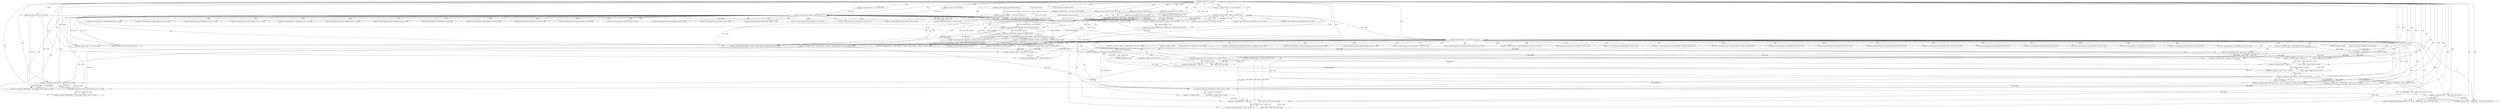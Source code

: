 
digraph "FUN6" {  

"1066" [label = "(METHOD,FUN6)<SUB>76</SUB>" ]

"1317" [label = "(METHOD_RETURN,void)<SUB>76</SUB>" ]

"1067" [label = "(PARAM,float (*VAR8)[2])<SUB>76</SUB>" ]

"1068" [label = "(PARAM,float (*VAR21)[2])<SUB>76</SUB>" ]

"1069" [label = "(PARAM,float (*VAR22)[VAR23 + VAR24][2])<SUB>77</SUB>" ]

"1070" [label = "(PARAM,const float VAR25[2])<SUB>78</SUB>" ]

"1071" [label = "(PARAM,const float (*VAR26)[2])<SUB>78</SUB>" ]

"1072" [label = "(PARAM,const float *VAR27)<SUB>79</SUB>" ]

"1073" [label = "(PARAM,float VAR28)<SUB>80</SUB>" ]

"1074" [label = "(PARAM,int VAR20)<SUB>81</SUB>" ]

"1077" [label = "(&lt;operator&gt;.assignment,VAR29[] = { 0.65143905753106f,\012                               0.56471812200776f,\012                               0.48954165955695f })<SUB>83</SUB>" ]

"1091" [label = "(&lt;operator&gt;.lessThan,VAR32 &lt; VAR31)<SUB>89</SUB>" ]

"1094" [label = "(&lt;operator&gt;.postIncrement,VAR32++)<SUB>89</SUB>" ]

"1096" [label = "(&lt;operator&gt;.assignment,VAR30[VAR32] = VAR29[VAR32] * VAR28)<SUB>90</SUB>" ]

"1110" [label = "(&lt;operator&gt;.lessThan,VAR4 &lt; VAR20)<SUB>92</SUB>" ]

"1113" [label = "(&lt;operator&gt;.postIncrement,VAR4++)<SUB>92</SUB>" ]

"1079" [label = "(&lt;operator&gt;.arrayInitializer,{ 0.65143905753106f,\012                               0.56471812200776f,\012                               0.48954165955695f })<SUB>83</SUB>" ]

"1088" [label = "(&lt;operator&gt;.assignment,VAR32 = 0)<SUB>89</SUB>" ]

"1107" [label = "(&lt;operator&gt;.assignment,VAR4 = 0)<SUB>92</SUB>" ]

"1117" [label = "(&lt;operator&gt;.assignment,VAR33 = VAR21[VAR4][0] * VAR25[0] - VAR21[VAR4][1] * VAR25[1])<SUB>93</SUB>" ]

"1139" [label = "(&lt;operator&gt;.assignment,VAR34 = VAR21[VAR4][0] * VAR25[1] + VAR21[VAR4][1] * VAR25[0])<SUB>94</SUB>" ]

"1295" [label = "(&lt;operator&gt;.assignment,VAR8[VAR4][0] = VAR27[VAR4] * VAR33)<SUB>111</SUB>" ]

"1306" [label = "(&lt;operator&gt;.assignment,VAR8[VAR4][1] = VAR27[VAR4] * VAR34)<SUB>112</SUB>" ]

"1100" [label = "(&lt;operator&gt;.multiplication,VAR29[VAR32] * VAR28)<SUB>90</SUB>" ]

"1165" [label = "(&lt;operator&gt;.lessThan,VAR32 &lt; VAR31)<SUB>95</SUB>" ]

"1168" [label = "(&lt;operator&gt;.postIncrement,VAR32++)<SUB>95</SUB>" ]

"1119" [label = "(&lt;operator&gt;.subtraction,VAR21[VAR4][0] * VAR25[0] - VAR21[VAR4][1] * VAR25[1])<SUB>93</SUB>" ]

"1141" [label = "(&lt;operator&gt;.addition,VAR21[VAR4][0] * VAR25[1] + VAR21[VAR4][1] * VAR25[0])<SUB>94</SUB>" ]

"1162" [label = "(&lt;operator&gt;.assignment,VAR32 = 0)<SUB>95</SUB>" ]

"1172" [label = "(&lt;operator&gt;.assignment,VAR35                = VAR30[VAR32] * VAR33)<SUB>96</SUB>" ]

"1180" [label = "(&lt;operator&gt;.assignment,VAR36                = VAR30[VAR32] * VAR34)<SUB>97</SUB>" ]

"1188" [label = "(&lt;operator&gt;.assignment,VAR37       = VAR22[VAR32][VAR4+2-VAR32][0])<SUB>98</SUB>" ]

"1202" [label = "(&lt;operator&gt;.assignment,VAR38       = VAR22[VAR32][VAR4+2-VAR32][1])<SUB>99</SUB>" ]

"1216" [label = "(&lt;operator&gt;.assignment,VAR39 = VAR26[VAR32][0])<SUB>100</SUB>" ]

"1224" [label = "(&lt;operator&gt;.assignment,VAR40 = VAR26[VAR32][1])<SUB>101</SUB>" ]

"1232" [label = "(&lt;operator&gt;.assignment,VAR41 = VAR33)<SUB>102</SUB>" ]

"1236" [label = "(&lt;operator&gt;.assignment,VAR42 = VAR34)<SUB>103</SUB>" ]

"1239" [label = "(&lt;operator&gt;.assignment,VAR33 = VAR37 * VAR39 -\012                    VAR38 * VAR40 - VAR35)<SUB>104</SUB>" ]

"1250" [label = "(&lt;operator&gt;.assignment,VAR34 = VAR37 * VAR40 +\012                    VAR38 * VAR39 - VAR36)<SUB>106</SUB>" ]

"1261" [label = "(&lt;operator&gt;.assignment,VAR22[VAR32][VAR4+5][0] = VAR41 + VAR30[VAR32] * VAR33)<SUB>108</SUB>" ]

"1278" [label = "(&lt;operator&gt;.assignment,VAR22[VAR32][VAR4+5][1] = VAR42 + VAR30[VAR32] * VAR34)<SUB>109</SUB>" ]

"1301" [label = "(&lt;operator&gt;.multiplication,VAR27[VAR4] * VAR33)<SUB>111</SUB>" ]

"1312" [label = "(&lt;operator&gt;.multiplication,VAR27[VAR4] * VAR34)<SUB>112</SUB>" ]

"1120" [label = "(&lt;operator&gt;.multiplication,VAR21[VAR4][0] * VAR25[0])<SUB>93</SUB>" ]

"1129" [label = "(&lt;operator&gt;.multiplication,VAR21[VAR4][1] * VAR25[1])<SUB>93</SUB>" ]

"1142" [label = "(&lt;operator&gt;.multiplication,VAR21[VAR4][0] * VAR25[1])<SUB>94</SUB>" ]

"1151" [label = "(&lt;operator&gt;.multiplication,VAR21[VAR4][1] * VAR25[0])<SUB>94</SUB>" ]

"1174" [label = "(&lt;operator&gt;.multiplication,VAR30[VAR32] * VAR33)<SUB>96</SUB>" ]

"1182" [label = "(&lt;operator&gt;.multiplication,VAR30[VAR32] * VAR34)<SUB>97</SUB>" ]

"1241" [label = "(&lt;operator&gt;.subtraction,VAR37 * VAR39 -\012                    VAR38 * VAR40 - VAR35)<SUB>104</SUB>" ]

"1252" [label = "(&lt;operator&gt;.subtraction,VAR37 * VAR40 +\012                    VAR38 * VAR39 - VAR36)<SUB>106</SUB>" ]

"1271" [label = "(&lt;operator&gt;.addition,VAR41 + VAR30[VAR32] * VAR33)<SUB>108</SUB>" ]

"1288" [label = "(&lt;operator&gt;.addition,VAR42 + VAR30[VAR32] * VAR34)<SUB>109</SUB>" ]

"1242" [label = "(&lt;operator&gt;.subtraction,VAR37 * VAR39 -\012                    VAR38 * VAR40)<SUB>104</SUB>" ]

"1253" [label = "(&lt;operator&gt;.addition,VAR37 * VAR40 +\012                    VAR38 * VAR39)<SUB>106</SUB>" ]

"1273" [label = "(&lt;operator&gt;.multiplication,VAR30[VAR32] * VAR33)<SUB>108</SUB>" ]

"1290" [label = "(&lt;operator&gt;.multiplication,VAR30[VAR32] * VAR34)<SUB>109</SUB>" ]

"1195" [label = "(&lt;operator&gt;.subtraction,VAR4+2-VAR32)<SUB>98</SUB>" ]

"1209" [label = "(&lt;operator&gt;.subtraction,VAR4+2-VAR32)<SUB>99</SUB>" ]

"1243" [label = "(&lt;operator&gt;.multiplication,VAR37 * VAR39)<SUB>104</SUB>" ]

"1246" [label = "(&lt;operator&gt;.multiplication,VAR38 * VAR40)<SUB>105</SUB>" ]

"1254" [label = "(&lt;operator&gt;.multiplication,VAR37 * VAR40)<SUB>106</SUB>" ]

"1257" [label = "(&lt;operator&gt;.multiplication,VAR38 * VAR39)<SUB>107</SUB>" ]

"1267" [label = "(&lt;operator&gt;.addition,VAR4+5)<SUB>108</SUB>" ]

"1284" [label = "(&lt;operator&gt;.addition,VAR4+5)<SUB>109</SUB>" ]

"1196" [label = "(&lt;operator&gt;.addition,VAR4+2)<SUB>98</SUB>" ]

"1210" [label = "(&lt;operator&gt;.addition,VAR4+2)<SUB>99</SUB>" ]

"1097" [label = "(&lt;operator&gt;.indirectIndexAccess,VAR30[VAR32])<SUB>90</SUB>" ]

"1101" [label = "(&lt;operator&gt;.indirectIndexAccess,VAR29[VAR32])<SUB>90</SUB>" ]

"1296" [label = "(&lt;operator&gt;.indirectIndexAccess,VAR8[VAR4][0])<SUB>111</SUB>" ]

"1307" [label = "(&lt;operator&gt;.indirectIndexAccess,VAR8[VAR4][1])<SUB>112</SUB>" ]

"1297" [label = "(&lt;operator&gt;.indirectIndexAccess,VAR8[VAR4])<SUB>111</SUB>" ]

"1302" [label = "(&lt;operator&gt;.indirectIndexAccess,VAR27[VAR4])<SUB>111</SUB>" ]

"1308" [label = "(&lt;operator&gt;.indirectIndexAccess,VAR8[VAR4])<SUB>112</SUB>" ]

"1313" [label = "(&lt;operator&gt;.indirectIndexAccess,VAR27[VAR4])<SUB>112</SUB>" ]

"1121" [label = "(&lt;operator&gt;.indirectIndexAccess,VAR21[VAR4][0])<SUB>93</SUB>" ]

"1126" [label = "(&lt;operator&gt;.indirectIndexAccess,VAR25[0])<SUB>93</SUB>" ]

"1130" [label = "(&lt;operator&gt;.indirectIndexAccess,VAR21[VAR4][1])<SUB>93</SUB>" ]

"1135" [label = "(&lt;operator&gt;.indirectIndexAccess,VAR25[1])<SUB>93</SUB>" ]

"1143" [label = "(&lt;operator&gt;.indirectIndexAccess,VAR21[VAR4][0])<SUB>94</SUB>" ]

"1148" [label = "(&lt;operator&gt;.indirectIndexAccess,VAR25[1])<SUB>94</SUB>" ]

"1152" [label = "(&lt;operator&gt;.indirectIndexAccess,VAR21[VAR4][1])<SUB>94</SUB>" ]

"1157" [label = "(&lt;operator&gt;.indirectIndexAccess,VAR25[0])<SUB>94</SUB>" ]

"1190" [label = "(&lt;operator&gt;.indirectIndexAccess,VAR22[VAR32][VAR4+2-VAR32][0])<SUB>98</SUB>" ]

"1204" [label = "(&lt;operator&gt;.indirectIndexAccess,VAR22[VAR32][VAR4+2-VAR32][1])<SUB>99</SUB>" ]

"1218" [label = "(&lt;operator&gt;.indirectIndexAccess,VAR26[VAR32][0])<SUB>100</SUB>" ]

"1226" [label = "(&lt;operator&gt;.indirectIndexAccess,VAR26[VAR32][1])<SUB>101</SUB>" ]

"1262" [label = "(&lt;operator&gt;.indirectIndexAccess,VAR22[VAR32][VAR4+5][0])<SUB>108</SUB>" ]

"1279" [label = "(&lt;operator&gt;.indirectIndexAccess,VAR22[VAR32][VAR4+5][1])<SUB>109</SUB>" ]

"1122" [label = "(&lt;operator&gt;.indirectIndexAccess,VAR21[VAR4])<SUB>93</SUB>" ]

"1131" [label = "(&lt;operator&gt;.indirectIndexAccess,VAR21[VAR4])<SUB>93</SUB>" ]

"1144" [label = "(&lt;operator&gt;.indirectIndexAccess,VAR21[VAR4])<SUB>94</SUB>" ]

"1153" [label = "(&lt;operator&gt;.indirectIndexAccess,VAR21[VAR4])<SUB>94</SUB>" ]

"1175" [label = "(&lt;operator&gt;.indirectIndexAccess,VAR30[VAR32])<SUB>96</SUB>" ]

"1183" [label = "(&lt;operator&gt;.indirectIndexAccess,VAR30[VAR32])<SUB>97</SUB>" ]

"1191" [label = "(&lt;operator&gt;.indirectIndexAccess,VAR22[VAR32][VAR4+2-VAR32])<SUB>98</SUB>" ]

"1205" [label = "(&lt;operator&gt;.indirectIndexAccess,VAR22[VAR32][VAR4+2-VAR32])<SUB>99</SUB>" ]

"1219" [label = "(&lt;operator&gt;.indirectIndexAccess,VAR26[VAR32])<SUB>100</SUB>" ]

"1227" [label = "(&lt;operator&gt;.indirectIndexAccess,VAR26[VAR32])<SUB>101</SUB>" ]

"1263" [label = "(&lt;operator&gt;.indirectIndexAccess,VAR22[VAR32][VAR4+5])<SUB>108</SUB>" ]

"1280" [label = "(&lt;operator&gt;.indirectIndexAccess,VAR22[VAR32][VAR4+5])<SUB>109</SUB>" ]

"1192" [label = "(&lt;operator&gt;.indirectIndexAccess,VAR22[VAR32])<SUB>98</SUB>" ]

"1206" [label = "(&lt;operator&gt;.indirectIndexAccess,VAR22[VAR32])<SUB>99</SUB>" ]

"1264" [label = "(&lt;operator&gt;.indirectIndexAccess,VAR22[VAR32])<SUB>108</SUB>" ]

"1274" [label = "(&lt;operator&gt;.indirectIndexAccess,VAR30[VAR32])<SUB>108</SUB>" ]

"1281" [label = "(&lt;operator&gt;.indirectIndexAccess,VAR22[VAR32])<SUB>109</SUB>" ]

"1291" [label = "(&lt;operator&gt;.indirectIndexAccess,VAR30[VAR32])<SUB>109</SUB>" ]

  "1067" -> "1317"  [ label = "DDG: "] 

  "1068" -> "1317"  [ label = "DDG: "] 

  "1069" -> "1317"  [ label = "DDG: "] 

  "1070" -> "1317"  [ label = "DDG: VAR25"] 

  "1071" -> "1317"  [ label = "DDG: "] 

  "1072" -> "1317"  [ label = "DDG: VAR27"] 

  "1073" -> "1317"  [ label = "DDG: VAR28"] 

  "1077" -> "1317"  [ label = "DDG: VAR29"] 

  "1077" -> "1317"  [ label = "DDG: { 0.65143905753106f,\012                               0.56471812200776f,\012                               0.48954165955695f }"] 

  "1091" -> "1317"  [ label = "DDG: VAR32"] 

  "1091" -> "1317"  [ label = "DDG: VAR31"] 

  "1091" -> "1317"  [ label = "DDG: VAR32 &lt; VAR31"] 

  "1110" -> "1317"  [ label = "DDG: VAR4"] 

  "1110" -> "1317"  [ label = "DDG: VAR20"] 

  "1110" -> "1317"  [ label = "DDG: VAR4 &lt; VAR20"] 

  "1066" -> "1067"  [ label = "DDG: "] 

  "1066" -> "1068"  [ label = "DDG: "] 

  "1066" -> "1069"  [ label = "DDG: "] 

  "1066" -> "1070"  [ label = "DDG: "] 

  "1066" -> "1071"  [ label = "DDG: "] 

  "1066" -> "1072"  [ label = "DDG: "] 

  "1066" -> "1073"  [ label = "DDG: "] 

  "1066" -> "1074"  [ label = "DDG: "] 

  "1079" -> "1077"  [ label = "DDG: 0.65143905753106f"] 

  "1079" -> "1077"  [ label = "DDG: 0.56471812200776f"] 

  "1079" -> "1077"  [ label = "DDG: 0.48954165955695f"] 

  "1100" -> "1096"  [ label = "DDG: VAR29[VAR32]"] 

  "1100" -> "1096"  [ label = "DDG: VAR28"] 

  "1066" -> "1079"  [ label = "DDG: "] 

  "1066" -> "1088"  [ label = "DDG: "] 

  "1088" -> "1091"  [ label = "DDG: VAR32"] 

  "1094" -> "1091"  [ label = "DDG: VAR32"] 

  "1066" -> "1091"  [ label = "DDG: "] 

  "1091" -> "1094"  [ label = "DDG: VAR32"] 

  "1066" -> "1094"  [ label = "DDG: "] 

  "1066" -> "1107"  [ label = "DDG: "] 

  "1107" -> "1110"  [ label = "DDG: VAR4"] 

  "1113" -> "1110"  [ label = "DDG: VAR4"] 

  "1066" -> "1110"  [ label = "DDG: "] 

  "1074" -> "1110"  [ label = "DDG: VAR20"] 

  "1110" -> "1113"  [ label = "DDG: VAR4"] 

  "1066" -> "1113"  [ label = "DDG: "] 

  "1119" -> "1117"  [ label = "DDG: VAR21[VAR4][0] * VAR25[0]"] 

  "1119" -> "1117"  [ label = "DDG: VAR21[VAR4][1] * VAR25[1]"] 

  "1142" -> "1139"  [ label = "DDG: VAR21[VAR4][0]"] 

  "1142" -> "1139"  [ label = "DDG: VAR25[1]"] 

  "1151" -> "1139"  [ label = "DDG: VAR21[VAR4][1]"] 

  "1151" -> "1139"  [ label = "DDG: VAR25[0]"] 

  "1301" -> "1295"  [ label = "DDG: VAR27[VAR4]"] 

  "1301" -> "1295"  [ label = "DDG: VAR33"] 

  "1312" -> "1306"  [ label = "DDG: VAR27[VAR4]"] 

  "1312" -> "1306"  [ label = "DDG: VAR34"] 

  "1077" -> "1100"  [ label = "DDG: VAR29"] 

  "1073" -> "1100"  [ label = "DDG: VAR28"] 

  "1066" -> "1100"  [ label = "DDG: "] 

  "1120" -> "1119"  [ label = "DDG: VAR21[VAR4][0]"] 

  "1120" -> "1119"  [ label = "DDG: VAR25[0]"] 

  "1129" -> "1119"  [ label = "DDG: VAR21[VAR4][1]"] 

  "1129" -> "1119"  [ label = "DDG: VAR25[1]"] 

  "1142" -> "1141"  [ label = "DDG: VAR21[VAR4][0]"] 

  "1142" -> "1141"  [ label = "DDG: VAR25[1]"] 

  "1151" -> "1141"  [ label = "DDG: VAR21[VAR4][1]"] 

  "1151" -> "1141"  [ label = "DDG: VAR25[0]"] 

  "1066" -> "1162"  [ label = "DDG: "] 

  "1162" -> "1165"  [ label = "DDG: VAR32"] 

  "1168" -> "1165"  [ label = "DDG: VAR32"] 

  "1066" -> "1165"  [ label = "DDG: "] 

  "1091" -> "1165"  [ label = "DDG: VAR31"] 

  "1209" -> "1168"  [ label = "DDG: VAR32"] 

  "1066" -> "1168"  [ label = "DDG: "] 

  "1174" -> "1172"  [ label = "DDG: VAR30[VAR32]"] 

  "1174" -> "1172"  [ label = "DDG: VAR33"] 

  "1182" -> "1180"  [ label = "DDG: VAR30[VAR32]"] 

  "1182" -> "1180"  [ label = "DDG: VAR34"] 

  "1174" -> "1232"  [ label = "DDG: VAR33"] 

  "1066" -> "1232"  [ label = "DDG: "] 

  "1182" -> "1236"  [ label = "DDG: VAR34"] 

  "1066" -> "1236"  [ label = "DDG: "] 

  "1241" -> "1239"  [ label = "DDG: VAR37 * VAR39 -\012                    VAR38 * VAR40"] 

  "1241" -> "1239"  [ label = "DDG: VAR35"] 

  "1252" -> "1250"  [ label = "DDG: VAR37 * VAR40 +\012                    VAR38 * VAR39"] 

  "1252" -> "1250"  [ label = "DDG: VAR36"] 

  "1232" -> "1261"  [ label = "DDG: VAR41"] 

  "1066" -> "1261"  [ label = "DDG: "] 

  "1273" -> "1261"  [ label = "DDG: VAR30[VAR32]"] 

  "1273" -> "1261"  [ label = "DDG: VAR33"] 

  "1236" -> "1278"  [ label = "DDG: VAR42"] 

  "1066" -> "1278"  [ label = "DDG: "] 

  "1290" -> "1278"  [ label = "DDG: VAR30[VAR32]"] 

  "1290" -> "1278"  [ label = "DDG: VAR34"] 

  "1072" -> "1301"  [ label = "DDG: VAR27"] 

  "1312" -> "1301"  [ label = "DDG: VAR27[VAR4]"] 

  "1117" -> "1301"  [ label = "DDG: VAR33"] 

  "1273" -> "1301"  [ label = "DDG: VAR33"] 

  "1066" -> "1301"  [ label = "DDG: "] 

  "1072" -> "1312"  [ label = "DDG: VAR27"] 

  "1301" -> "1312"  [ label = "DDG: VAR27[VAR4]"] 

  "1139" -> "1312"  [ label = "DDG: VAR34"] 

  "1290" -> "1312"  [ label = "DDG: VAR34"] 

  "1066" -> "1312"  [ label = "DDG: "] 

  "1142" -> "1120"  [ label = "DDG: VAR21[VAR4][0]"] 

  "1070" -> "1120"  [ label = "DDG: VAR25"] 

  "1151" -> "1120"  [ label = "DDG: VAR25[0]"] 

  "1151" -> "1129"  [ label = "DDG: VAR21[VAR4][1]"] 

  "1070" -> "1129"  [ label = "DDG: VAR25"] 

  "1142" -> "1129"  [ label = "DDG: VAR25[1]"] 

  "1120" -> "1142"  [ label = "DDG: VAR21[VAR4][0]"] 

  "1070" -> "1142"  [ label = "DDG: VAR25"] 

  "1129" -> "1142"  [ label = "DDG: VAR25[1]"] 

  "1129" -> "1151"  [ label = "DDG: VAR21[VAR4][1]"] 

  "1070" -> "1151"  [ label = "DDG: VAR25"] 

  "1120" -> "1151"  [ label = "DDG: VAR25[0]"] 

  "1290" -> "1174"  [ label = "DDG: VAR30[VAR32]"] 

  "1096" -> "1174"  [ label = "DDG: VAR30[VAR32]"] 

  "1117" -> "1174"  [ label = "DDG: VAR33"] 

  "1273" -> "1174"  [ label = "DDG: VAR33"] 

  "1066" -> "1174"  [ label = "DDG: "] 

  "1174" -> "1182"  [ label = "DDG: VAR30[VAR32]"] 

  "1139" -> "1182"  [ label = "DDG: VAR34"] 

  "1290" -> "1182"  [ label = "DDG: VAR34"] 

  "1066" -> "1182"  [ label = "DDG: "] 

  "1242" -> "1241"  [ label = "DDG: VAR37 * VAR39"] 

  "1242" -> "1241"  [ label = "DDG: VAR38 * VAR40"] 

  "1172" -> "1241"  [ label = "DDG: VAR35"] 

  "1066" -> "1241"  [ label = "DDG: "] 

  "1254" -> "1252"  [ label = "DDG: VAR37"] 

  "1254" -> "1252"  [ label = "DDG: VAR40"] 

  "1257" -> "1252"  [ label = "DDG: VAR38"] 

  "1257" -> "1252"  [ label = "DDG: VAR39"] 

  "1180" -> "1252"  [ label = "DDG: VAR36"] 

  "1066" -> "1252"  [ label = "DDG: "] 

  "1232" -> "1271"  [ label = "DDG: VAR41"] 

  "1066" -> "1271"  [ label = "DDG: "] 

  "1273" -> "1271"  [ label = "DDG: VAR30[VAR32]"] 

  "1273" -> "1271"  [ label = "DDG: VAR33"] 

  "1236" -> "1288"  [ label = "DDG: VAR42"] 

  "1066" -> "1288"  [ label = "DDG: "] 

  "1290" -> "1288"  [ label = "DDG: VAR30[VAR32]"] 

  "1290" -> "1288"  [ label = "DDG: VAR34"] 

  "1243" -> "1242"  [ label = "DDG: VAR37"] 

  "1243" -> "1242"  [ label = "DDG: VAR39"] 

  "1246" -> "1242"  [ label = "DDG: VAR38"] 

  "1246" -> "1242"  [ label = "DDG: VAR40"] 

  "1254" -> "1253"  [ label = "DDG: VAR37"] 

  "1254" -> "1253"  [ label = "DDG: VAR40"] 

  "1257" -> "1253"  [ label = "DDG: VAR38"] 

  "1257" -> "1253"  [ label = "DDG: VAR39"] 

  "1182" -> "1273"  [ label = "DDG: VAR30[VAR32]"] 

  "1239" -> "1273"  [ label = "DDG: VAR33"] 

  "1066" -> "1273"  [ label = "DDG: "] 

  "1273" -> "1290"  [ label = "DDG: VAR30[VAR32]"] 

  "1250" -> "1290"  [ label = "DDG: VAR34"] 

  "1066" -> "1290"  [ label = "DDG: "] 

  "1110" -> "1195"  [ label = "DDG: VAR4"] 

  "1066" -> "1195"  [ label = "DDG: "] 

  "1165" -> "1195"  [ label = "DDG: VAR32"] 

  "1066" -> "1209"  [ label = "DDG: "] 

  "1110" -> "1209"  [ label = "DDG: VAR4"] 

  "1195" -> "1209"  [ label = "DDG: VAR32"] 

  "1188" -> "1243"  [ label = "DDG: VAR37"] 

  "1066" -> "1243"  [ label = "DDG: "] 

  "1216" -> "1243"  [ label = "DDG: VAR39"] 

  "1202" -> "1246"  [ label = "DDG: VAR38"] 

  "1066" -> "1246"  [ label = "DDG: "] 

  "1224" -> "1246"  [ label = "DDG: VAR40"] 

  "1243" -> "1254"  [ label = "DDG: VAR37"] 

  "1066" -> "1254"  [ label = "DDG: "] 

  "1246" -> "1254"  [ label = "DDG: VAR40"] 

  "1246" -> "1257"  [ label = "DDG: VAR38"] 

  "1066" -> "1257"  [ label = "DDG: "] 

  "1243" -> "1257"  [ label = "DDG: VAR39"] 

  "1066" -> "1267"  [ label = "DDG: "] 

  "1110" -> "1267"  [ label = "DDG: VAR4"] 

  "1066" -> "1284"  [ label = "DDG: "] 

  "1110" -> "1284"  [ label = "DDG: VAR4"] 

  "1110" -> "1196"  [ label = "DDG: VAR4"] 

  "1066" -> "1196"  [ label = "DDG: "] 

  "1066" -> "1210"  [ label = "DDG: "] 

  "1110" -> "1210"  [ label = "DDG: VAR4"] 

  "1091" -> "1100"  [ label = "CDG: "] 

  "1091" -> "1094"  [ label = "CDG: "] 

  "1091" -> "1101"  [ label = "CDG: "] 

  "1091" -> "1097"  [ label = "CDG: "] 

  "1091" -> "1091"  [ label = "CDG: "] 

  "1091" -> "1096"  [ label = "CDG: "] 

  "1110" -> "1162"  [ label = "CDG: "] 

  "1110" -> "1148"  [ label = "CDG: "] 

  "1110" -> "1122"  [ label = "CDG: "] 

  "1110" -> "1141"  [ label = "CDG: "] 

  "1110" -> "1126"  [ label = "CDG: "] 

  "1110" -> "1110"  [ label = "CDG: "] 

  "1110" -> "1306"  [ label = "CDG: "] 

  "1110" -> "1313"  [ label = "CDG: "] 

  "1110" -> "1135"  [ label = "CDG: "] 

  "1110" -> "1117"  [ label = "CDG: "] 

  "1110" -> "1296"  [ label = "CDG: "] 

  "1110" -> "1312"  [ label = "CDG: "] 

  "1110" -> "1130"  [ label = "CDG: "] 

  "1110" -> "1297"  [ label = "CDG: "] 

  "1110" -> "1129"  [ label = "CDG: "] 

  "1110" -> "1165"  [ label = "CDG: "] 

  "1110" -> "1131"  [ label = "CDG: "] 

  "1110" -> "1152"  [ label = "CDG: "] 

  "1110" -> "1139"  [ label = "CDG: "] 

  "1110" -> "1301"  [ label = "CDG: "] 

  "1110" -> "1113"  [ label = "CDG: "] 

  "1110" -> "1307"  [ label = "CDG: "] 

  "1110" -> "1119"  [ label = "CDG: "] 

  "1110" -> "1120"  [ label = "CDG: "] 

  "1110" -> "1142"  [ label = "CDG: "] 

  "1110" -> "1157"  [ label = "CDG: "] 

  "1110" -> "1295"  [ label = "CDG: "] 

  "1110" -> "1144"  [ label = "CDG: "] 

  "1110" -> "1308"  [ label = "CDG: "] 

  "1110" -> "1153"  [ label = "CDG: "] 

  "1110" -> "1151"  [ label = "CDG: "] 

  "1110" -> "1302"  [ label = "CDG: "] 

  "1110" -> "1121"  [ label = "CDG: "] 

  "1110" -> "1143"  [ label = "CDG: "] 

  "1165" -> "1280"  [ label = "CDG: "] 

  "1165" -> "1182"  [ label = "CDG: "] 

  "1165" -> "1242"  [ label = "CDG: "] 

  "1165" -> "1216"  [ label = "CDG: "] 

  "1165" -> "1168"  [ label = "CDG: "] 

  "1165" -> "1232"  [ label = "CDG: "] 

  "1165" -> "1262"  [ label = "CDG: "] 

  "1165" -> "1288"  [ label = "CDG: "] 

  "1165" -> "1257"  [ label = "CDG: "] 

  "1165" -> "1210"  [ label = "CDG: "] 

  "1165" -> "1236"  [ label = "CDG: "] 

  "1165" -> "1204"  [ label = "CDG: "] 

  "1165" -> "1281"  [ label = "CDG: "] 

  "1165" -> "1291"  [ label = "CDG: "] 

  "1165" -> "1219"  [ label = "CDG: "] 

  "1165" -> "1192"  [ label = "CDG: "] 

  "1165" -> "1209"  [ label = "CDG: "] 

  "1165" -> "1191"  [ label = "CDG: "] 

  "1165" -> "1261"  [ label = "CDG: "] 

  "1165" -> "1246"  [ label = "CDG: "] 

  "1165" -> "1218"  [ label = "CDG: "] 

  "1165" -> "1224"  [ label = "CDG: "] 

  "1165" -> "1250"  [ label = "CDG: "] 

  "1165" -> "1274"  [ label = "CDG: "] 

  "1165" -> "1165"  [ label = "CDG: "] 

  "1165" -> "1172"  [ label = "CDG: "] 

  "1165" -> "1205"  [ label = "CDG: "] 

  "1165" -> "1239"  [ label = "CDG: "] 

  "1165" -> "1206"  [ label = "CDG: "] 

  "1165" -> "1267"  [ label = "CDG: "] 

  "1165" -> "1254"  [ label = "CDG: "] 

  "1165" -> "1226"  [ label = "CDG: "] 

  "1165" -> "1273"  [ label = "CDG: "] 

  "1165" -> "1279"  [ label = "CDG: "] 

  "1165" -> "1252"  [ label = "CDG: "] 

  "1165" -> "1174"  [ label = "CDG: "] 

  "1165" -> "1175"  [ label = "CDG: "] 

  "1165" -> "1253"  [ label = "CDG: "] 

  "1165" -> "1263"  [ label = "CDG: "] 

  "1165" -> "1278"  [ label = "CDG: "] 

  "1165" -> "1195"  [ label = "CDG: "] 

  "1165" -> "1183"  [ label = "CDG: "] 

  "1165" -> "1264"  [ label = "CDG: "] 

  "1165" -> "1188"  [ label = "CDG: "] 

  "1165" -> "1180"  [ label = "CDG: "] 

  "1165" -> "1190"  [ label = "CDG: "] 

  "1165" -> "1271"  [ label = "CDG: "] 

  "1165" -> "1284"  [ label = "CDG: "] 

  "1165" -> "1202"  [ label = "CDG: "] 

  "1165" -> "1241"  [ label = "CDG: "] 

  "1165" -> "1290"  [ label = "CDG: "] 

  "1165" -> "1243"  [ label = "CDG: "] 

  "1165" -> "1196"  [ label = "CDG: "] 

  "1165" -> "1227"  [ label = "CDG: "] 

}